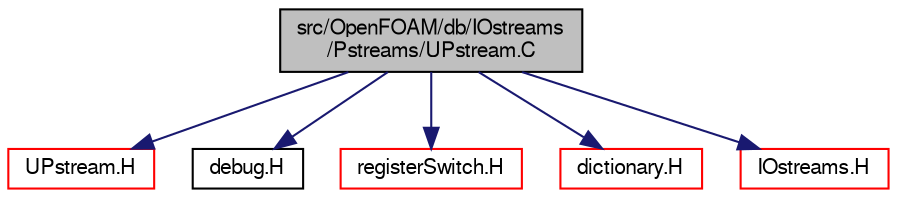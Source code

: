 digraph "src/OpenFOAM/db/IOstreams/Pstreams/UPstream.C"
{
  bgcolor="transparent";
  edge [fontname="FreeSans",fontsize="10",labelfontname="FreeSans",labelfontsize="10"];
  node [fontname="FreeSans",fontsize="10",shape=record];
  Node1 [label="src/OpenFOAM/db/IOstreams\l/Pstreams/UPstream.C",height=0.2,width=0.4,color="black", fillcolor="grey75", style="filled" fontcolor="black"];
  Node1 -> Node2 [color="midnightblue",fontsize="10",style="solid",fontname="FreeSans"];
  Node2 [label="UPstream.H",height=0.2,width=0.4,color="red",URL="$a07345.html"];
  Node1 -> Node3 [color="midnightblue",fontsize="10",style="solid",fontname="FreeSans"];
  Node3 [label="debug.H",height=0.2,width=0.4,color="black",URL="$a07710.html"];
  Node1 -> Node4 [color="midnightblue",fontsize="10",style="solid",fontname="FreeSans"];
  Node4 [label="registerSwitch.H",height=0.2,width=0.4,color="red",URL="$a07712.html"];
  Node1 -> Node5 [color="midnightblue",fontsize="10",style="solid",fontname="FreeSans"];
  Node5 [label="dictionary.H",height=0.2,width=0.4,color="red",URL="$a07225.html"];
  Node1 -> Node6 [color="midnightblue",fontsize="10",style="solid",fontname="FreeSans"];
  Node6 [label="IOstreams.H",height=0.2,width=0.4,color="red",URL="$a07314.html",tooltip="Useful combination of include files which define Sin, Sout and Serr and the use of IO streams general..."];
}
